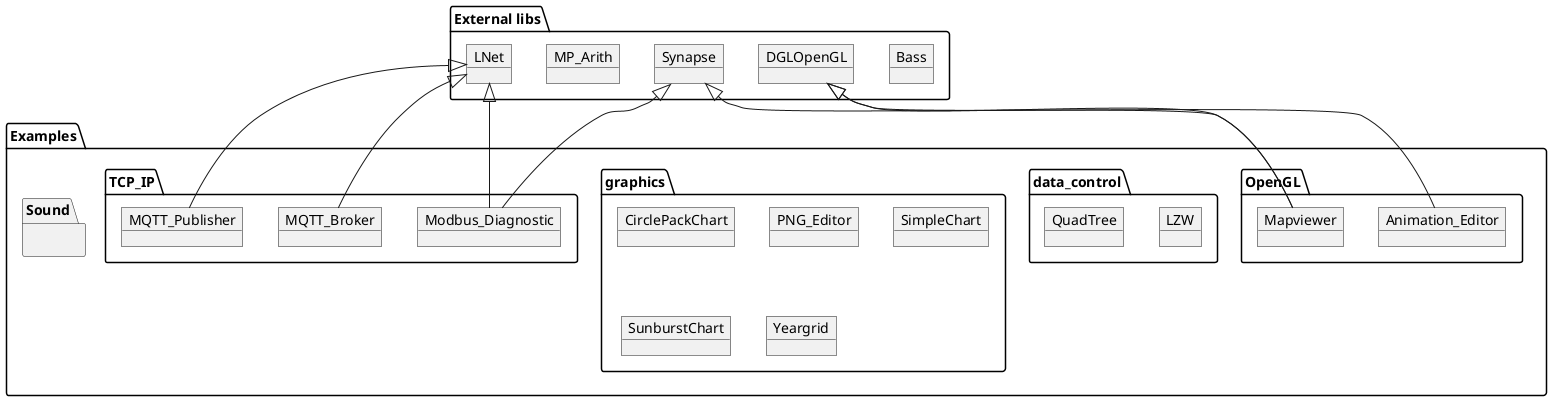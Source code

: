 'Convert to Image using: https://plantuml.com/de/
@startuml

package "Examples" {
  package "OpenGL" {
   object Animation_Editor
   object Mapviewer
  }
  package "data_control" {
    object LZW
    object QuadTree
  }
  package "graphics" {
   object CirclePackChart
   object PNG_Editor
   object SimpleChart
   object SunburstChart
   object Yeargrid
  }
  package "TCP_IP" {
   object Modbus_Diagnostic
   object MQTT_Broker
   object MQTT_Publisher
  }
  package "Sound" {
   
  }
}

package "External libs" 
{
  object Bass
  object DGLOpenGL
  object LNet 
  object MP_Arith
  object Synapse

  Synapse <|-- Mapviewer 
  DGLOpenGL <|-- Mapviewer 
  DGLOpenGL <|-- Animation_Editor 
  Synapse <|-- Modbus_Diagnostic
  LNet <|-- Modbus_Diagnostic
  LNet <|-- MQTT_Publisher
  LNet <|-- MQTT_Broker
}

@enduml
